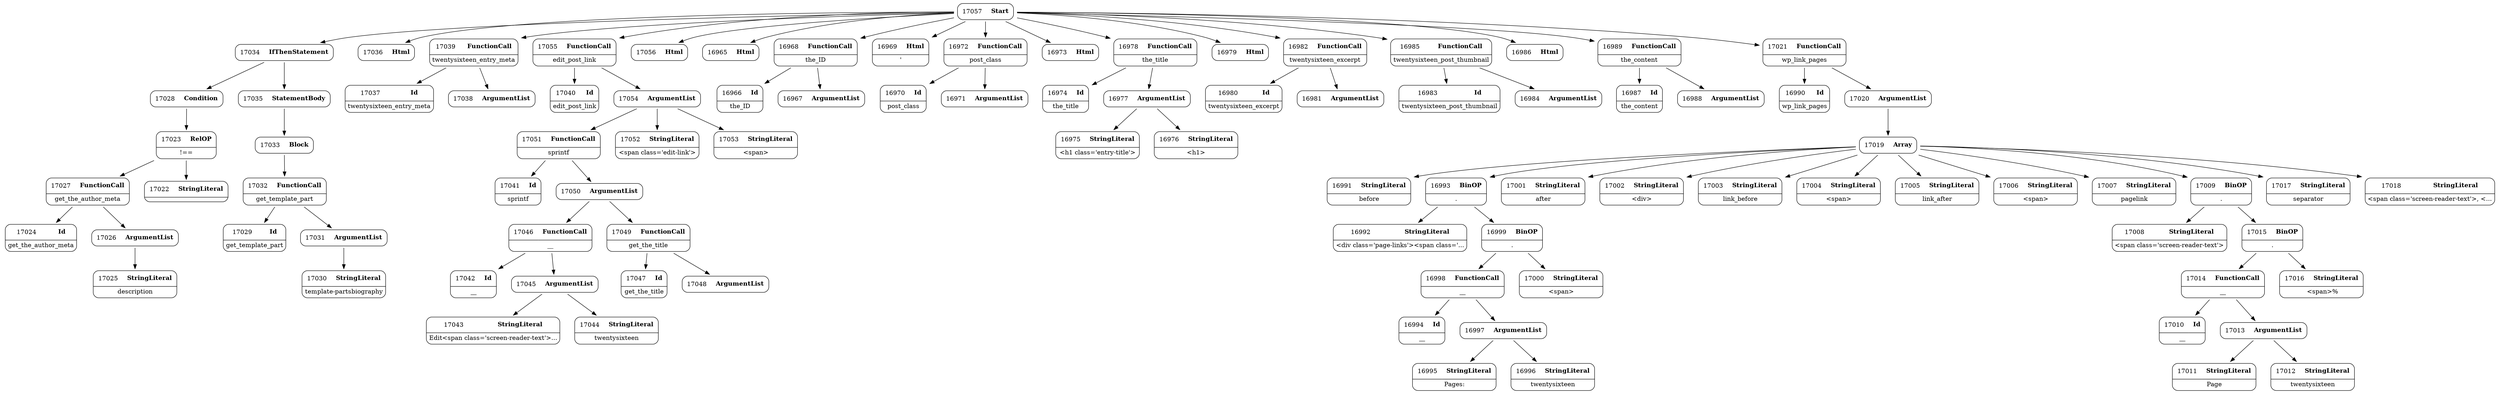 digraph ast {
node [shape=none];
17024 [label=<<TABLE border='1' cellspacing='0' cellpadding='10' style='rounded' ><TR><TD border='0'>17024</TD><TD border='0'><B>Id</B></TD></TR><HR/><TR><TD border='0' cellpadding='5' colspan='2'>get_the_author_meta</TD></TR></TABLE>>];
17025 [label=<<TABLE border='1' cellspacing='0' cellpadding='10' style='rounded' ><TR><TD border='0'>17025</TD><TD border='0'><B>StringLiteral</B></TD></TR><HR/><TR><TD border='0' cellpadding='5' colspan='2'>description</TD></TR></TABLE>>];
17026 [label=<<TABLE border='1' cellspacing='0' cellpadding='10' style='rounded' ><TR><TD border='0'>17026</TD><TD border='0'><B>ArgumentList</B></TD></TR></TABLE>>];
17026 -> 17025 [weight=2];
17027 [label=<<TABLE border='1' cellspacing='0' cellpadding='10' style='rounded' ><TR><TD border='0'>17027</TD><TD border='0'><B>FunctionCall</B></TD></TR><HR/><TR><TD border='0' cellpadding='5' colspan='2'>get_the_author_meta</TD></TR></TABLE>>];
17027 -> 17024 [weight=2];
17027 -> 17026 [weight=2];
17028 [label=<<TABLE border='1' cellspacing='0' cellpadding='10' style='rounded' ><TR><TD border='0'>17028</TD><TD border='0'><B>Condition</B></TD></TR></TABLE>>];
17028 -> 17023 [weight=2];
17029 [label=<<TABLE border='1' cellspacing='0' cellpadding='10' style='rounded' ><TR><TD border='0'>17029</TD><TD border='0'><B>Id</B></TD></TR><HR/><TR><TD border='0' cellpadding='5' colspan='2'>get_template_part</TD></TR></TABLE>>];
17030 [label=<<TABLE border='1' cellspacing='0' cellpadding='10' style='rounded' ><TR><TD border='0'>17030</TD><TD border='0'><B>StringLiteral</B></TD></TR><HR/><TR><TD border='0' cellpadding='5' colspan='2'>template-partsbiography</TD></TR></TABLE>>];
17031 [label=<<TABLE border='1' cellspacing='0' cellpadding='10' style='rounded' ><TR><TD border='0'>17031</TD><TD border='0'><B>ArgumentList</B></TD></TR></TABLE>>];
17031 -> 17030 [weight=2];
17032 [label=<<TABLE border='1' cellspacing='0' cellpadding='10' style='rounded' ><TR><TD border='0'>17032</TD><TD border='0'><B>FunctionCall</B></TD></TR><HR/><TR><TD border='0' cellpadding='5' colspan='2'>get_template_part</TD></TR></TABLE>>];
17032 -> 17029 [weight=2];
17032 -> 17031 [weight=2];
17033 [label=<<TABLE border='1' cellspacing='0' cellpadding='10' style='rounded' ><TR><TD border='0'>17033</TD><TD border='0'><B>Block</B></TD></TR></TABLE>>];
17033 -> 17032 [weight=2];
17034 [label=<<TABLE border='1' cellspacing='0' cellpadding='10' style='rounded' ><TR><TD border='0'>17034</TD><TD border='0'><B>IfThenStatement</B></TD></TR></TABLE>>];
17034 -> 17028 [weight=2];
17034 -> 17035 [weight=2];
17035 [label=<<TABLE border='1' cellspacing='0' cellpadding='10' style='rounded' ><TR><TD border='0'>17035</TD><TD border='0'><B>StatementBody</B></TD></TR></TABLE>>];
17035 -> 17033 [weight=2];
17036 [label=<<TABLE border='1' cellspacing='0' cellpadding='10' style='rounded' ><TR><TD border='0'>17036</TD><TD border='0'><B>Html</B></TD></TR></TABLE>>];
17037 [label=<<TABLE border='1' cellspacing='0' cellpadding='10' style='rounded' ><TR><TD border='0'>17037</TD><TD border='0'><B>Id</B></TD></TR><HR/><TR><TD border='0' cellpadding='5' colspan='2'>twentysixteen_entry_meta</TD></TR></TABLE>>];
17038 [label=<<TABLE border='1' cellspacing='0' cellpadding='10' style='rounded' ><TR><TD border='0'>17038</TD><TD border='0'><B>ArgumentList</B></TD></TR></TABLE>>];
17039 [label=<<TABLE border='1' cellspacing='0' cellpadding='10' style='rounded' ><TR><TD border='0'>17039</TD><TD border='0'><B>FunctionCall</B></TD></TR><HR/><TR><TD border='0' cellpadding='5' colspan='2'>twentysixteen_entry_meta</TD></TR></TABLE>>];
17039 -> 17037 [weight=2];
17039 -> 17038 [weight=2];
17040 [label=<<TABLE border='1' cellspacing='0' cellpadding='10' style='rounded' ><TR><TD border='0'>17040</TD><TD border='0'><B>Id</B></TD></TR><HR/><TR><TD border='0' cellpadding='5' colspan='2'>edit_post_link</TD></TR></TABLE>>];
17041 [label=<<TABLE border='1' cellspacing='0' cellpadding='10' style='rounded' ><TR><TD border='0'>17041</TD><TD border='0'><B>Id</B></TD></TR><HR/><TR><TD border='0' cellpadding='5' colspan='2'>sprintf</TD></TR></TABLE>>];
17042 [label=<<TABLE border='1' cellspacing='0' cellpadding='10' style='rounded' ><TR><TD border='0'>17042</TD><TD border='0'><B>Id</B></TD></TR><HR/><TR><TD border='0' cellpadding='5' colspan='2'>__</TD></TR></TABLE>>];
17043 [label=<<TABLE border='1' cellspacing='0' cellpadding='10' style='rounded' ><TR><TD border='0'>17043</TD><TD border='0'><B>StringLiteral</B></TD></TR><HR/><TR><TD border='0' cellpadding='5' colspan='2'>Edit&lt;span class='screen-reader-text'&gt;...</TD></TR></TABLE>>];
17044 [label=<<TABLE border='1' cellspacing='0' cellpadding='10' style='rounded' ><TR><TD border='0'>17044</TD><TD border='0'><B>StringLiteral</B></TD></TR><HR/><TR><TD border='0' cellpadding='5' colspan='2'>twentysixteen</TD></TR></TABLE>>];
17045 [label=<<TABLE border='1' cellspacing='0' cellpadding='10' style='rounded' ><TR><TD border='0'>17045</TD><TD border='0'><B>ArgumentList</B></TD></TR></TABLE>>];
17045 -> 17043 [weight=2];
17045 -> 17044 [weight=2];
17046 [label=<<TABLE border='1' cellspacing='0' cellpadding='10' style='rounded' ><TR><TD border='0'>17046</TD><TD border='0'><B>FunctionCall</B></TD></TR><HR/><TR><TD border='0' cellpadding='5' colspan='2'>__</TD></TR></TABLE>>];
17046 -> 17042 [weight=2];
17046 -> 17045 [weight=2];
17047 [label=<<TABLE border='1' cellspacing='0' cellpadding='10' style='rounded' ><TR><TD border='0'>17047</TD><TD border='0'><B>Id</B></TD></TR><HR/><TR><TD border='0' cellpadding='5' colspan='2'>get_the_title</TD></TR></TABLE>>];
17048 [label=<<TABLE border='1' cellspacing='0' cellpadding='10' style='rounded' ><TR><TD border='0'>17048</TD><TD border='0'><B>ArgumentList</B></TD></TR></TABLE>>];
17049 [label=<<TABLE border='1' cellspacing='0' cellpadding='10' style='rounded' ><TR><TD border='0'>17049</TD><TD border='0'><B>FunctionCall</B></TD></TR><HR/><TR><TD border='0' cellpadding='5' colspan='2'>get_the_title</TD></TR></TABLE>>];
17049 -> 17047 [weight=2];
17049 -> 17048 [weight=2];
17050 [label=<<TABLE border='1' cellspacing='0' cellpadding='10' style='rounded' ><TR><TD border='0'>17050</TD><TD border='0'><B>ArgumentList</B></TD></TR></TABLE>>];
17050 -> 17046 [weight=2];
17050 -> 17049 [weight=2];
17051 [label=<<TABLE border='1' cellspacing='0' cellpadding='10' style='rounded' ><TR><TD border='0'>17051</TD><TD border='0'><B>FunctionCall</B></TD></TR><HR/><TR><TD border='0' cellpadding='5' colspan='2'>sprintf</TD></TR></TABLE>>];
17051 -> 17041 [weight=2];
17051 -> 17050 [weight=2];
17052 [label=<<TABLE border='1' cellspacing='0' cellpadding='10' style='rounded' ><TR><TD border='0'>17052</TD><TD border='0'><B>StringLiteral</B></TD></TR><HR/><TR><TD border='0' cellpadding='5' colspan='2'>&lt;span class='edit-link'&gt;</TD></TR></TABLE>>];
17053 [label=<<TABLE border='1' cellspacing='0' cellpadding='10' style='rounded' ><TR><TD border='0'>17053</TD><TD border='0'><B>StringLiteral</B></TD></TR><HR/><TR><TD border='0' cellpadding='5' colspan='2'>&lt;span&gt;</TD></TR></TABLE>>];
17054 [label=<<TABLE border='1' cellspacing='0' cellpadding='10' style='rounded' ><TR><TD border='0'>17054</TD><TD border='0'><B>ArgumentList</B></TD></TR></TABLE>>];
17054 -> 17051 [weight=2];
17054 -> 17052 [weight=2];
17054 -> 17053 [weight=2];
17055 [label=<<TABLE border='1' cellspacing='0' cellpadding='10' style='rounded' ><TR><TD border='0'>17055</TD><TD border='0'><B>FunctionCall</B></TD></TR><HR/><TR><TD border='0' cellpadding='5' colspan='2'>edit_post_link</TD></TR></TABLE>>];
17055 -> 17040 [weight=2];
17055 -> 17054 [weight=2];
17056 [label=<<TABLE border='1' cellspacing='0' cellpadding='10' style='rounded' ><TR><TD border='0'>17056</TD><TD border='0'><B>Html</B></TD></TR></TABLE>>];
17057 [label=<<TABLE border='1' cellspacing='0' cellpadding='10' style='rounded' ><TR><TD border='0'>17057</TD><TD border='0'><B>Start</B></TD></TR></TABLE>>];
17057 -> 16965 [weight=2];
17057 -> 16968 [weight=2];
17057 -> 16969 [weight=2];
17057 -> 16972 [weight=2];
17057 -> 16973 [weight=2];
17057 -> 16978 [weight=2];
17057 -> 16979 [weight=2];
17057 -> 16982 [weight=2];
17057 -> 16985 [weight=2];
17057 -> 16986 [weight=2];
17057 -> 16989 [weight=2];
17057 -> 17021 [weight=2];
17057 -> 17034 [weight=2];
17057 -> 17036 [weight=2];
17057 -> 17039 [weight=2];
17057 -> 17055 [weight=2];
17057 -> 17056 [weight=2];
16965 [label=<<TABLE border='1' cellspacing='0' cellpadding='10' style='rounded' ><TR><TD border='0'>16965</TD><TD border='0'><B>Html</B></TD></TR></TABLE>>];
16966 [label=<<TABLE border='1' cellspacing='0' cellpadding='10' style='rounded' ><TR><TD border='0'>16966</TD><TD border='0'><B>Id</B></TD></TR><HR/><TR><TD border='0' cellpadding='5' colspan='2'>the_ID</TD></TR></TABLE>>];
16967 [label=<<TABLE border='1' cellspacing='0' cellpadding='10' style='rounded' ><TR><TD border='0'>16967</TD><TD border='0'><B>ArgumentList</B></TD></TR></TABLE>>];
16968 [label=<<TABLE border='1' cellspacing='0' cellpadding='10' style='rounded' ><TR><TD border='0'>16968</TD><TD border='0'><B>FunctionCall</B></TD></TR><HR/><TR><TD border='0' cellpadding='5' colspan='2'>the_ID</TD></TR></TABLE>>];
16968 -> 16966 [weight=2];
16968 -> 16967 [weight=2];
16969 [label=<<TABLE border='1' cellspacing='0' cellpadding='10' style='rounded' ><TR><TD border='0'>16969</TD><TD border='0'><B>Html</B></TD></TR><HR/><TR><TD border='0' cellpadding='5' colspan='2'>'</TD></TR></TABLE>>];
16970 [label=<<TABLE border='1' cellspacing='0' cellpadding='10' style='rounded' ><TR><TD border='0'>16970</TD><TD border='0'><B>Id</B></TD></TR><HR/><TR><TD border='0' cellpadding='5' colspan='2'>post_class</TD></TR></TABLE>>];
16971 [label=<<TABLE border='1' cellspacing='0' cellpadding='10' style='rounded' ><TR><TD border='0'>16971</TD><TD border='0'><B>ArgumentList</B></TD></TR></TABLE>>];
16972 [label=<<TABLE border='1' cellspacing='0' cellpadding='10' style='rounded' ><TR><TD border='0'>16972</TD><TD border='0'><B>FunctionCall</B></TD></TR><HR/><TR><TD border='0' cellpadding='5' colspan='2'>post_class</TD></TR></TABLE>>];
16972 -> 16970 [weight=2];
16972 -> 16971 [weight=2];
16973 [label=<<TABLE border='1' cellspacing='0' cellpadding='10' style='rounded' ><TR><TD border='0'>16973</TD><TD border='0'><B>Html</B></TD></TR></TABLE>>];
16974 [label=<<TABLE border='1' cellspacing='0' cellpadding='10' style='rounded' ><TR><TD border='0'>16974</TD><TD border='0'><B>Id</B></TD></TR><HR/><TR><TD border='0' cellpadding='5' colspan='2'>the_title</TD></TR></TABLE>>];
16975 [label=<<TABLE border='1' cellspacing='0' cellpadding='10' style='rounded' ><TR><TD border='0'>16975</TD><TD border='0'><B>StringLiteral</B></TD></TR><HR/><TR><TD border='0' cellpadding='5' colspan='2'>&lt;h1 class='entry-title'&gt;</TD></TR></TABLE>>];
16976 [label=<<TABLE border='1' cellspacing='0' cellpadding='10' style='rounded' ><TR><TD border='0'>16976</TD><TD border='0'><B>StringLiteral</B></TD></TR><HR/><TR><TD border='0' cellpadding='5' colspan='2'>&lt;h1&gt;</TD></TR></TABLE>>];
16977 [label=<<TABLE border='1' cellspacing='0' cellpadding='10' style='rounded' ><TR><TD border='0'>16977</TD><TD border='0'><B>ArgumentList</B></TD></TR></TABLE>>];
16977 -> 16975 [weight=2];
16977 -> 16976 [weight=2];
16978 [label=<<TABLE border='1' cellspacing='0' cellpadding='10' style='rounded' ><TR><TD border='0'>16978</TD><TD border='0'><B>FunctionCall</B></TD></TR><HR/><TR><TD border='0' cellpadding='5' colspan='2'>the_title</TD></TR></TABLE>>];
16978 -> 16974 [weight=2];
16978 -> 16977 [weight=2];
16979 [label=<<TABLE border='1' cellspacing='0' cellpadding='10' style='rounded' ><TR><TD border='0'>16979</TD><TD border='0'><B>Html</B></TD></TR></TABLE>>];
16980 [label=<<TABLE border='1' cellspacing='0' cellpadding='10' style='rounded' ><TR><TD border='0'>16980</TD><TD border='0'><B>Id</B></TD></TR><HR/><TR><TD border='0' cellpadding='5' colspan='2'>twentysixteen_excerpt</TD></TR></TABLE>>];
16981 [label=<<TABLE border='1' cellspacing='0' cellpadding='10' style='rounded' ><TR><TD border='0'>16981</TD><TD border='0'><B>ArgumentList</B></TD></TR></TABLE>>];
16982 [label=<<TABLE border='1' cellspacing='0' cellpadding='10' style='rounded' ><TR><TD border='0'>16982</TD><TD border='0'><B>FunctionCall</B></TD></TR><HR/><TR><TD border='0' cellpadding='5' colspan='2'>twentysixteen_excerpt</TD></TR></TABLE>>];
16982 -> 16980 [weight=2];
16982 -> 16981 [weight=2];
16983 [label=<<TABLE border='1' cellspacing='0' cellpadding='10' style='rounded' ><TR><TD border='0'>16983</TD><TD border='0'><B>Id</B></TD></TR><HR/><TR><TD border='0' cellpadding='5' colspan='2'>twentysixteen_post_thumbnail</TD></TR></TABLE>>];
16984 [label=<<TABLE border='1' cellspacing='0' cellpadding='10' style='rounded' ><TR><TD border='0'>16984</TD><TD border='0'><B>ArgumentList</B></TD></TR></TABLE>>];
16985 [label=<<TABLE border='1' cellspacing='0' cellpadding='10' style='rounded' ><TR><TD border='0'>16985</TD><TD border='0'><B>FunctionCall</B></TD></TR><HR/><TR><TD border='0' cellpadding='5' colspan='2'>twentysixteen_post_thumbnail</TD></TR></TABLE>>];
16985 -> 16983 [weight=2];
16985 -> 16984 [weight=2];
16986 [label=<<TABLE border='1' cellspacing='0' cellpadding='10' style='rounded' ><TR><TD border='0'>16986</TD><TD border='0'><B>Html</B></TD></TR></TABLE>>];
16987 [label=<<TABLE border='1' cellspacing='0' cellpadding='10' style='rounded' ><TR><TD border='0'>16987</TD><TD border='0'><B>Id</B></TD></TR><HR/><TR><TD border='0' cellpadding='5' colspan='2'>the_content</TD></TR></TABLE>>];
16988 [label=<<TABLE border='1' cellspacing='0' cellpadding='10' style='rounded' ><TR><TD border='0'>16988</TD><TD border='0'><B>ArgumentList</B></TD></TR></TABLE>>];
16989 [label=<<TABLE border='1' cellspacing='0' cellpadding='10' style='rounded' ><TR><TD border='0'>16989</TD><TD border='0'><B>FunctionCall</B></TD></TR><HR/><TR><TD border='0' cellpadding='5' colspan='2'>the_content</TD></TR></TABLE>>];
16989 -> 16987 [weight=2];
16989 -> 16988 [weight=2];
16990 [label=<<TABLE border='1' cellspacing='0' cellpadding='10' style='rounded' ><TR><TD border='0'>16990</TD><TD border='0'><B>Id</B></TD></TR><HR/><TR><TD border='0' cellpadding='5' colspan='2'>wp_link_pages</TD></TR></TABLE>>];
16991 [label=<<TABLE border='1' cellspacing='0' cellpadding='10' style='rounded' ><TR><TD border='0'>16991</TD><TD border='0'><B>StringLiteral</B></TD></TR><HR/><TR><TD border='0' cellpadding='5' colspan='2'>before</TD></TR></TABLE>>];
16992 [label=<<TABLE border='1' cellspacing='0' cellpadding='10' style='rounded' ><TR><TD border='0'>16992</TD><TD border='0'><B>StringLiteral</B></TD></TR><HR/><TR><TD border='0' cellpadding='5' colspan='2'>&lt;div class='page-links'&gt;&lt;span class='...</TD></TR></TABLE>>];
16993 [label=<<TABLE border='1' cellspacing='0' cellpadding='10' style='rounded' ><TR><TD border='0'>16993</TD><TD border='0'><B>BinOP</B></TD></TR><HR/><TR><TD border='0' cellpadding='5' colspan='2'>.</TD></TR></TABLE>>];
16993 -> 16992 [weight=2];
16993 -> 16999 [weight=2];
16994 [label=<<TABLE border='1' cellspacing='0' cellpadding='10' style='rounded' ><TR><TD border='0'>16994</TD><TD border='0'><B>Id</B></TD></TR><HR/><TR><TD border='0' cellpadding='5' colspan='2'>__</TD></TR></TABLE>>];
16995 [label=<<TABLE border='1' cellspacing='0' cellpadding='10' style='rounded' ><TR><TD border='0'>16995</TD><TD border='0'><B>StringLiteral</B></TD></TR><HR/><TR><TD border='0' cellpadding='5' colspan='2'>Pages:</TD></TR></TABLE>>];
16996 [label=<<TABLE border='1' cellspacing='0' cellpadding='10' style='rounded' ><TR><TD border='0'>16996</TD><TD border='0'><B>StringLiteral</B></TD></TR><HR/><TR><TD border='0' cellpadding='5' colspan='2'>twentysixteen</TD></TR></TABLE>>];
16997 [label=<<TABLE border='1' cellspacing='0' cellpadding='10' style='rounded' ><TR><TD border='0'>16997</TD><TD border='0'><B>ArgumentList</B></TD></TR></TABLE>>];
16997 -> 16995 [weight=2];
16997 -> 16996 [weight=2];
16998 [label=<<TABLE border='1' cellspacing='0' cellpadding='10' style='rounded' ><TR><TD border='0'>16998</TD><TD border='0'><B>FunctionCall</B></TD></TR><HR/><TR><TD border='0' cellpadding='5' colspan='2'>__</TD></TR></TABLE>>];
16998 -> 16994 [weight=2];
16998 -> 16997 [weight=2];
16999 [label=<<TABLE border='1' cellspacing='0' cellpadding='10' style='rounded' ><TR><TD border='0'>16999</TD><TD border='0'><B>BinOP</B></TD></TR><HR/><TR><TD border='0' cellpadding='5' colspan='2'>.</TD></TR></TABLE>>];
16999 -> 16998 [weight=2];
16999 -> 17000 [weight=2];
17000 [label=<<TABLE border='1' cellspacing='0' cellpadding='10' style='rounded' ><TR><TD border='0'>17000</TD><TD border='0'><B>StringLiteral</B></TD></TR><HR/><TR><TD border='0' cellpadding='5' colspan='2'>&lt;span&gt;</TD></TR></TABLE>>];
17001 [label=<<TABLE border='1' cellspacing='0' cellpadding='10' style='rounded' ><TR><TD border='0'>17001</TD><TD border='0'><B>StringLiteral</B></TD></TR><HR/><TR><TD border='0' cellpadding='5' colspan='2'>after</TD></TR></TABLE>>];
17002 [label=<<TABLE border='1' cellspacing='0' cellpadding='10' style='rounded' ><TR><TD border='0'>17002</TD><TD border='0'><B>StringLiteral</B></TD></TR><HR/><TR><TD border='0' cellpadding='5' colspan='2'>&lt;div&gt;</TD></TR></TABLE>>];
17003 [label=<<TABLE border='1' cellspacing='0' cellpadding='10' style='rounded' ><TR><TD border='0'>17003</TD><TD border='0'><B>StringLiteral</B></TD></TR><HR/><TR><TD border='0' cellpadding='5' colspan='2'>link_before</TD></TR></TABLE>>];
17004 [label=<<TABLE border='1' cellspacing='0' cellpadding='10' style='rounded' ><TR><TD border='0'>17004</TD><TD border='0'><B>StringLiteral</B></TD></TR><HR/><TR><TD border='0' cellpadding='5' colspan='2'>&lt;span&gt;</TD></TR></TABLE>>];
17005 [label=<<TABLE border='1' cellspacing='0' cellpadding='10' style='rounded' ><TR><TD border='0'>17005</TD><TD border='0'><B>StringLiteral</B></TD></TR><HR/><TR><TD border='0' cellpadding='5' colspan='2'>link_after</TD></TR></TABLE>>];
17006 [label=<<TABLE border='1' cellspacing='0' cellpadding='10' style='rounded' ><TR><TD border='0'>17006</TD><TD border='0'><B>StringLiteral</B></TD></TR><HR/><TR><TD border='0' cellpadding='5' colspan='2'>&lt;span&gt;</TD></TR></TABLE>>];
17007 [label=<<TABLE border='1' cellspacing='0' cellpadding='10' style='rounded' ><TR><TD border='0'>17007</TD><TD border='0'><B>StringLiteral</B></TD></TR><HR/><TR><TD border='0' cellpadding='5' colspan='2'>pagelink</TD></TR></TABLE>>];
17008 [label=<<TABLE border='1' cellspacing='0' cellpadding='10' style='rounded' ><TR><TD border='0'>17008</TD><TD border='0'><B>StringLiteral</B></TD></TR><HR/><TR><TD border='0' cellpadding='5' colspan='2'>&lt;span class='screen-reader-text'&gt;</TD></TR></TABLE>>];
17009 [label=<<TABLE border='1' cellspacing='0' cellpadding='10' style='rounded' ><TR><TD border='0'>17009</TD><TD border='0'><B>BinOP</B></TD></TR><HR/><TR><TD border='0' cellpadding='5' colspan='2'>.</TD></TR></TABLE>>];
17009 -> 17008 [weight=2];
17009 -> 17015 [weight=2];
17010 [label=<<TABLE border='1' cellspacing='0' cellpadding='10' style='rounded' ><TR><TD border='0'>17010</TD><TD border='0'><B>Id</B></TD></TR><HR/><TR><TD border='0' cellpadding='5' colspan='2'>__</TD></TR></TABLE>>];
17011 [label=<<TABLE border='1' cellspacing='0' cellpadding='10' style='rounded' ><TR><TD border='0'>17011</TD><TD border='0'><B>StringLiteral</B></TD></TR><HR/><TR><TD border='0' cellpadding='5' colspan='2'>Page</TD></TR></TABLE>>];
17012 [label=<<TABLE border='1' cellspacing='0' cellpadding='10' style='rounded' ><TR><TD border='0'>17012</TD><TD border='0'><B>StringLiteral</B></TD></TR><HR/><TR><TD border='0' cellpadding='5' colspan='2'>twentysixteen</TD></TR></TABLE>>];
17013 [label=<<TABLE border='1' cellspacing='0' cellpadding='10' style='rounded' ><TR><TD border='0'>17013</TD><TD border='0'><B>ArgumentList</B></TD></TR></TABLE>>];
17013 -> 17011 [weight=2];
17013 -> 17012 [weight=2];
17014 [label=<<TABLE border='1' cellspacing='0' cellpadding='10' style='rounded' ><TR><TD border='0'>17014</TD><TD border='0'><B>FunctionCall</B></TD></TR><HR/><TR><TD border='0' cellpadding='5' colspan='2'>__</TD></TR></TABLE>>];
17014 -> 17010 [weight=2];
17014 -> 17013 [weight=2];
17015 [label=<<TABLE border='1' cellspacing='0' cellpadding='10' style='rounded' ><TR><TD border='0'>17015</TD><TD border='0'><B>BinOP</B></TD></TR><HR/><TR><TD border='0' cellpadding='5' colspan='2'>.</TD></TR></TABLE>>];
17015 -> 17014 [weight=2];
17015 -> 17016 [weight=2];
17016 [label=<<TABLE border='1' cellspacing='0' cellpadding='10' style='rounded' ><TR><TD border='0'>17016</TD><TD border='0'><B>StringLiteral</B></TD></TR><HR/><TR><TD border='0' cellpadding='5' colspan='2'> &lt;span&gt;%</TD></TR></TABLE>>];
17017 [label=<<TABLE border='1' cellspacing='0' cellpadding='10' style='rounded' ><TR><TD border='0'>17017</TD><TD border='0'><B>StringLiteral</B></TD></TR><HR/><TR><TD border='0' cellpadding='5' colspan='2'>separator</TD></TR></TABLE>>];
17018 [label=<<TABLE border='1' cellspacing='0' cellpadding='10' style='rounded' ><TR><TD border='0'>17018</TD><TD border='0'><B>StringLiteral</B></TD></TR><HR/><TR><TD border='0' cellpadding='5' colspan='2'>&lt;span class='screen-reader-text'&gt;, &lt;...</TD></TR></TABLE>>];
17019 [label=<<TABLE border='1' cellspacing='0' cellpadding='10' style='rounded' ><TR><TD border='0'>17019</TD><TD border='0'><B>Array</B></TD></TR></TABLE>>];
17019 -> 16991 [weight=2];
17019 -> 16993 [weight=2];
17019 -> 17001 [weight=2];
17019 -> 17002 [weight=2];
17019 -> 17003 [weight=2];
17019 -> 17004 [weight=2];
17019 -> 17005 [weight=2];
17019 -> 17006 [weight=2];
17019 -> 17007 [weight=2];
17019 -> 17009 [weight=2];
17019 -> 17017 [weight=2];
17019 -> 17018 [weight=2];
17020 [label=<<TABLE border='1' cellspacing='0' cellpadding='10' style='rounded' ><TR><TD border='0'>17020</TD><TD border='0'><B>ArgumentList</B></TD></TR></TABLE>>];
17020 -> 17019 [weight=2];
17021 [label=<<TABLE border='1' cellspacing='0' cellpadding='10' style='rounded' ><TR><TD border='0'>17021</TD><TD border='0'><B>FunctionCall</B></TD></TR><HR/><TR><TD border='0' cellpadding='5' colspan='2'>wp_link_pages</TD></TR></TABLE>>];
17021 -> 16990 [weight=2];
17021 -> 17020 [weight=2];
17022 [label=<<TABLE border='1' cellspacing='0' cellpadding='10' style='rounded' ><TR><TD border='0'>17022</TD><TD border='0'><B>StringLiteral</B></TD></TR><HR/><TR><TD border='0' cellpadding='5' colspan='2'></TD></TR></TABLE>>];
17023 [label=<<TABLE border='1' cellspacing='0' cellpadding='10' style='rounded' ><TR><TD border='0'>17023</TD><TD border='0'><B>RelOP</B></TD></TR><HR/><TR><TD border='0' cellpadding='5' colspan='2'>!==</TD></TR></TABLE>>];
17023 -> 17022 [weight=2];
17023 -> 17027 [weight=2];
}
